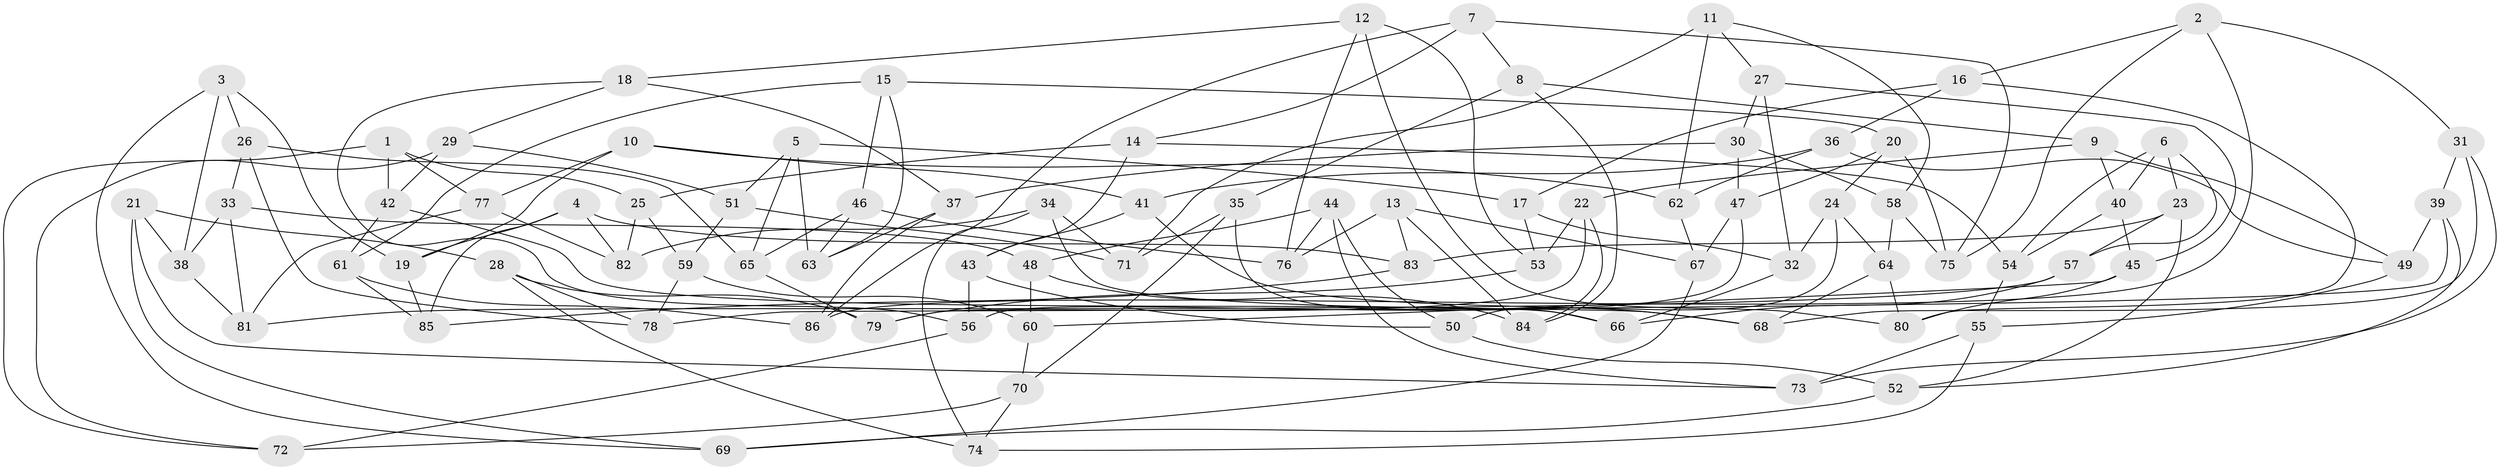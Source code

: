 // Generated by graph-tools (version 1.1) at 2025/50/03/09/25 03:50:43]
// undirected, 86 vertices, 172 edges
graph export_dot {
graph [start="1"]
  node [color=gray90,style=filled];
  1;
  2;
  3;
  4;
  5;
  6;
  7;
  8;
  9;
  10;
  11;
  12;
  13;
  14;
  15;
  16;
  17;
  18;
  19;
  20;
  21;
  22;
  23;
  24;
  25;
  26;
  27;
  28;
  29;
  30;
  31;
  32;
  33;
  34;
  35;
  36;
  37;
  38;
  39;
  40;
  41;
  42;
  43;
  44;
  45;
  46;
  47;
  48;
  49;
  50;
  51;
  52;
  53;
  54;
  55;
  56;
  57;
  58;
  59;
  60;
  61;
  62;
  63;
  64;
  65;
  66;
  67;
  68;
  69;
  70;
  71;
  72;
  73;
  74;
  75;
  76;
  77;
  78;
  79;
  80;
  81;
  82;
  83;
  84;
  85;
  86;
  1 -- 25;
  1 -- 42;
  1 -- 72;
  1 -- 77;
  2 -- 16;
  2 -- 86;
  2 -- 31;
  2 -- 75;
  3 -- 26;
  3 -- 19;
  3 -- 69;
  3 -- 38;
  4 -- 82;
  4 -- 19;
  4 -- 85;
  4 -- 83;
  5 -- 63;
  5 -- 17;
  5 -- 51;
  5 -- 65;
  6 -- 54;
  6 -- 23;
  6 -- 57;
  6 -- 40;
  7 -- 8;
  7 -- 75;
  7 -- 14;
  7 -- 86;
  8 -- 84;
  8 -- 35;
  8 -- 9;
  9 -- 40;
  9 -- 49;
  9 -- 22;
  10 -- 41;
  10 -- 19;
  10 -- 62;
  10 -- 77;
  11 -- 58;
  11 -- 27;
  11 -- 62;
  11 -- 71;
  12 -- 53;
  12 -- 80;
  12 -- 76;
  12 -- 18;
  13 -- 76;
  13 -- 83;
  13 -- 67;
  13 -- 84;
  14 -- 54;
  14 -- 25;
  14 -- 43;
  15 -- 46;
  15 -- 20;
  15 -- 63;
  15 -- 61;
  16 -- 36;
  16 -- 17;
  16 -- 80;
  17 -- 53;
  17 -- 32;
  18 -- 29;
  18 -- 37;
  18 -- 56;
  19 -- 85;
  20 -- 47;
  20 -- 75;
  20 -- 24;
  21 -- 73;
  21 -- 69;
  21 -- 28;
  21 -- 38;
  22 -- 79;
  22 -- 53;
  22 -- 84;
  23 -- 52;
  23 -- 83;
  23 -- 57;
  24 -- 32;
  24 -- 64;
  24 -- 50;
  25 -- 82;
  25 -- 59;
  26 -- 65;
  26 -- 78;
  26 -- 33;
  27 -- 45;
  27 -- 32;
  27 -- 30;
  28 -- 78;
  28 -- 74;
  28 -- 79;
  29 -- 51;
  29 -- 42;
  29 -- 72;
  30 -- 37;
  30 -- 58;
  30 -- 47;
  31 -- 73;
  31 -- 39;
  31 -- 68;
  32 -- 66;
  33 -- 81;
  33 -- 48;
  33 -- 38;
  34 -- 68;
  34 -- 74;
  34 -- 71;
  34 -- 82;
  35 -- 66;
  35 -- 71;
  35 -- 70;
  36 -- 62;
  36 -- 41;
  36 -- 49;
  37 -- 63;
  37 -- 86;
  38 -- 81;
  39 -- 78;
  39 -- 52;
  39 -- 49;
  40 -- 54;
  40 -- 45;
  41 -- 68;
  41 -- 43;
  42 -- 61;
  42 -- 66;
  43 -- 50;
  43 -- 56;
  44 -- 48;
  44 -- 76;
  44 -- 73;
  44 -- 50;
  45 -- 80;
  45 -- 60;
  46 -- 63;
  46 -- 76;
  46 -- 65;
  47 -- 56;
  47 -- 67;
  48 -- 60;
  48 -- 84;
  49 -- 55;
  50 -- 52;
  51 -- 71;
  51 -- 59;
  52 -- 69;
  53 -- 79;
  54 -- 55;
  55 -- 73;
  55 -- 74;
  56 -- 72;
  57 -- 66;
  57 -- 81;
  58 -- 75;
  58 -- 64;
  59 -- 78;
  59 -- 60;
  60 -- 70;
  61 -- 86;
  61 -- 85;
  62 -- 67;
  64 -- 68;
  64 -- 80;
  65 -- 79;
  67 -- 69;
  70 -- 74;
  70 -- 72;
  77 -- 81;
  77 -- 82;
  83 -- 85;
}

